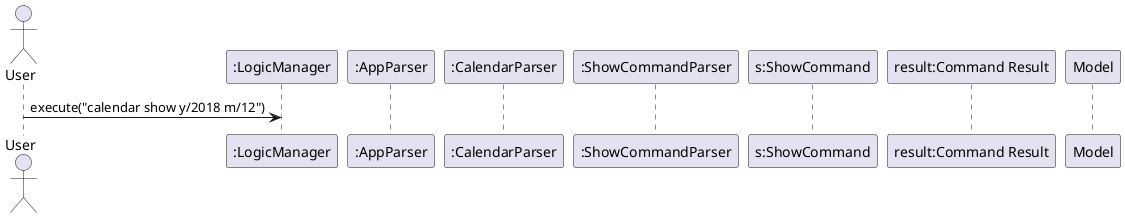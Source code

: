 @startuml Logic

actor user as "User"
participant logicManager as ":LogicManager"
participant appParser as ":AppParser"
participant calendarParser as ":CalendarParser"
participant showCommandParser as ":ShowCommandParser"
participant showCommand as "s:ShowCommand"
participant result as "result:Command Result"
participant model as "Model"

user -> logicManager: execute("calendar show y/2018 m/12")

@enduml